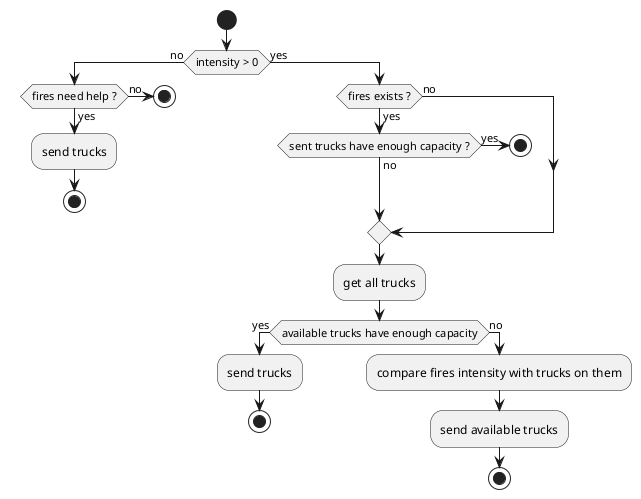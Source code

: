 @startuml activiteEM
start
if(intensity > 0) then (no)
    if(fires need help ?) then (no)
        stop
    else (yes)
        :send trucks;
        stop
    endif
else (yes)
    if (fires exists ?) then (yes)
        if (sent trucks have enough capacity ?) then (yes)
            stop
        else (no)
        endif
    else (no)
        endif
        :get all trucks;
        if (available trucks have enough capacity) then (yes)
            :send trucks;
            stop
        else (no)
            :compare fires intensity with trucks on them;
            :send available trucks;
            stop
        endif
endif
@enduml